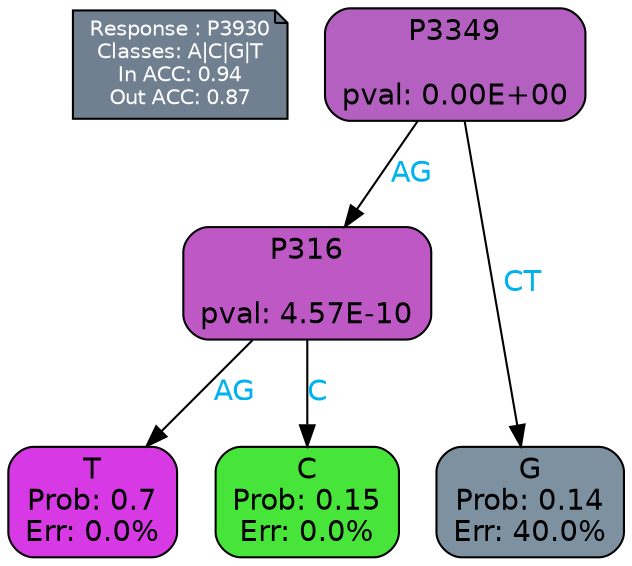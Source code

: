 digraph Tree {
node [shape=box, style="filled, rounded", color="black", fontname=helvetica] ;
graph [ranksep=equally, splines=polylines, bgcolor=transparent, dpi=600] ;
edge [fontname=helvetica] ;
LEGEND [label="Response : P3930
Classes: A|C|G|T
In ACC: 0.94
Out ACC: 0.87
",shape=note,align=left,style=filled,fillcolor="slategray",fontcolor="white",fontsize=10];1 [label="P3349

pval: 0.00E+00", fillcolor="#b460c0"] ;
2 [label="P316

pval: 4.57E-10", fillcolor="#bd58c5"] ;
3 [label="T
Prob: 0.7
Err: 0.0%", fillcolor="#d739e5"] ;
4 [label="C
Prob: 0.15
Err: 0.0%", fillcolor="#47e539"] ;
5 [label="G
Prob: 0.14
Err: 40.0%", fillcolor="#7d91a0"] ;
1 -> 2 [label="AG",fontcolor=deepskyblue2] ;
1 -> 5 [label="CT",fontcolor=deepskyblue2] ;
2 -> 3 [label="AG",fontcolor=deepskyblue2] ;
2 -> 4 [label="C",fontcolor=deepskyblue2] ;
{rank = same; 3;4;5;}{rank = same; LEGEND;1;}}